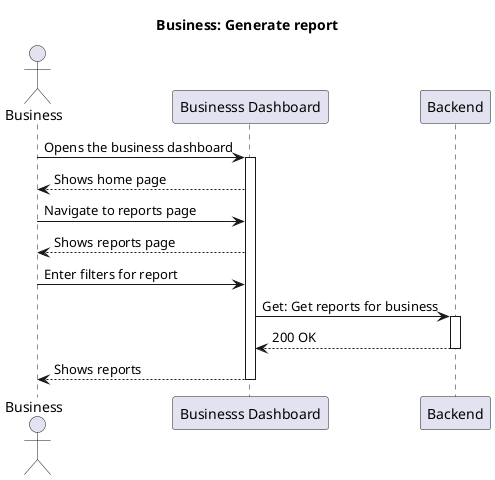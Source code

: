 @startuml

title "Business: Generate report"

actor Business as B

participant "Businesss Dashboard" as Dash
participant Backend

B -> Dash ++: Opens the business dashboard
B <-- Dash: Shows home page
B -> Dash: Navigate to reports page
B <-- Dash: Shows reports page
B -> Dash: Enter filters for report
Dash -> Backend ++: Get: Get reports for business
Dash <-- Backend --: 200 OK
B <-- Dash --: Shows reports

@enduml
